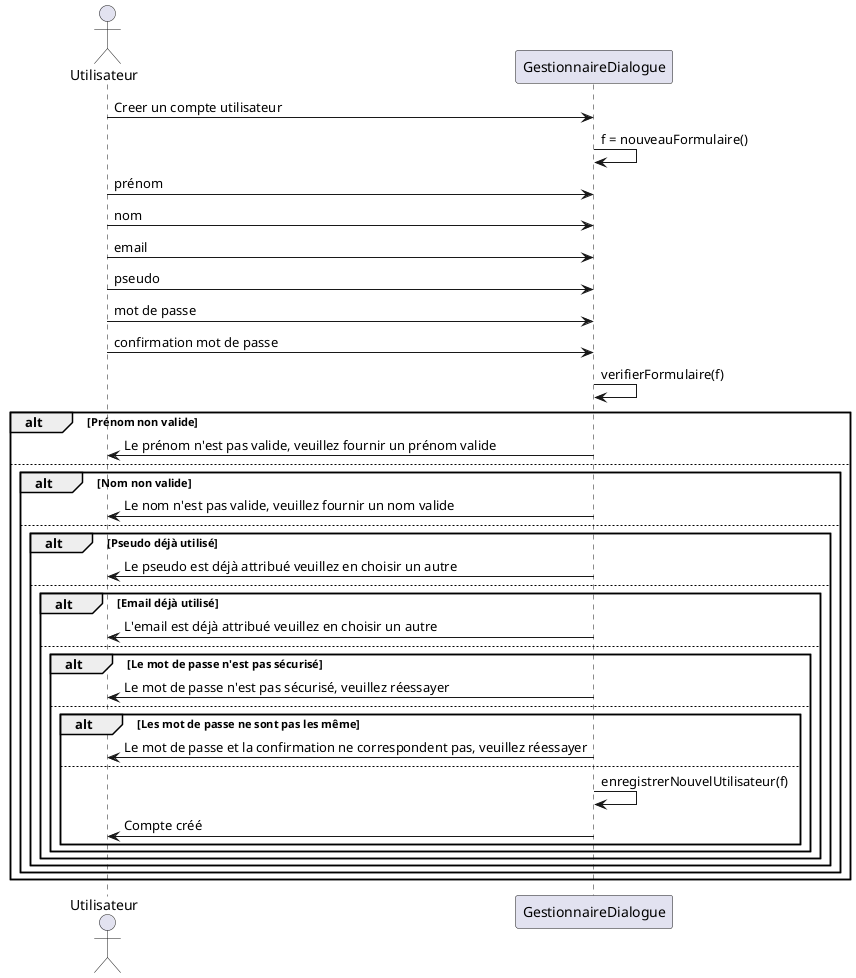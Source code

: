 @startuml
actor "Utilisateur" as user
participant GestionnaireDialogue as sc

user 	-> 	sc : Creer un compte utilisateur
sc 	-> 	sc : f = nouveauFormulaire()
user 	-> 	sc : prénom
user 	-> 	sc : nom
user 	-> 	sc : email
user 	-> 	sc : pseudo
user 	-> 	sc : mot de passe
user 	-> 	sc : confirmation mot de passe
sc 	-> 	sc : verifierFormulaire(f)
alt Prénom non valide
user 	<- 	sc : Le prénom n'est pas valide, veuillez fournir un prénom valide
else
alt Nom non valide
user 	<- 	sc : Le nom n'est pas valide, veuillez fournir un nom valide
else
alt Pseudo déjà utilisé
user 	<- 	sc : Le pseudo est déjà attribué veuillez en choisir un autre
else
alt Email déjà utilisé
user 	<- 	sc : L'email est déjà attribué veuillez en choisir un autre
else
alt Le mot de passe n'est pas sécurisé
user 	<- 	sc : Le mot de passe n'est pas sécurisé, veuillez réessayer
else
alt Les mot de passe ne sont pas les même
user 	<- 	sc : Le mot de passe et la confirmation ne correspondent pas, veuillez réessayer
else
sc 	-> 	sc : enregistrerNouvelUtilisateur(f)
user 	<- 	sc : Compte créé
end
end
end
end
end
end
@enduml